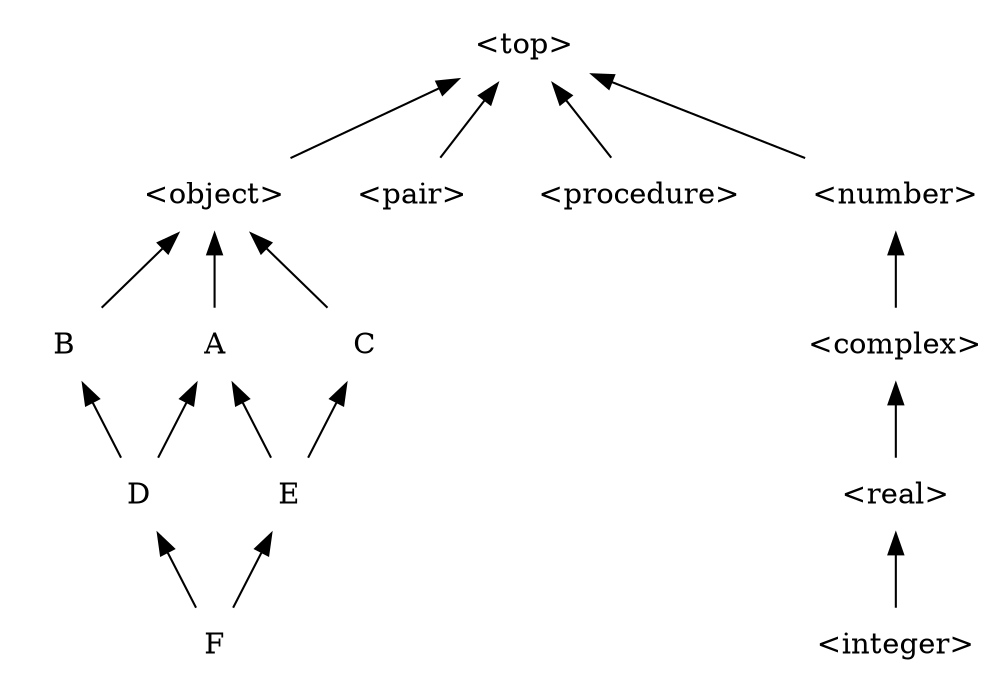 /*
 * Process this file with graphviz to produce hierarchy.[png,eps]
 * e.g. dot hierarchy.dot -Tpng > hierarchy.png
 */
digraph hierarchy {
	graph [rankdir="BT"];
	node  [shape="none"];
	F -> D
	F -> E
	D -> A
	E -> A
	D -> B
	E -> C
	A -> "<object>"
	B -> "<object>"
	C -> "<object>"
	"<object>"    -> "<top>"
	"<pair>"      -> "<top>"
	"<procedure>" -> "<top>"
	"<integer>"   -> "<real>" -> "<complex>" -> "<number>" -> "<top>"
}
